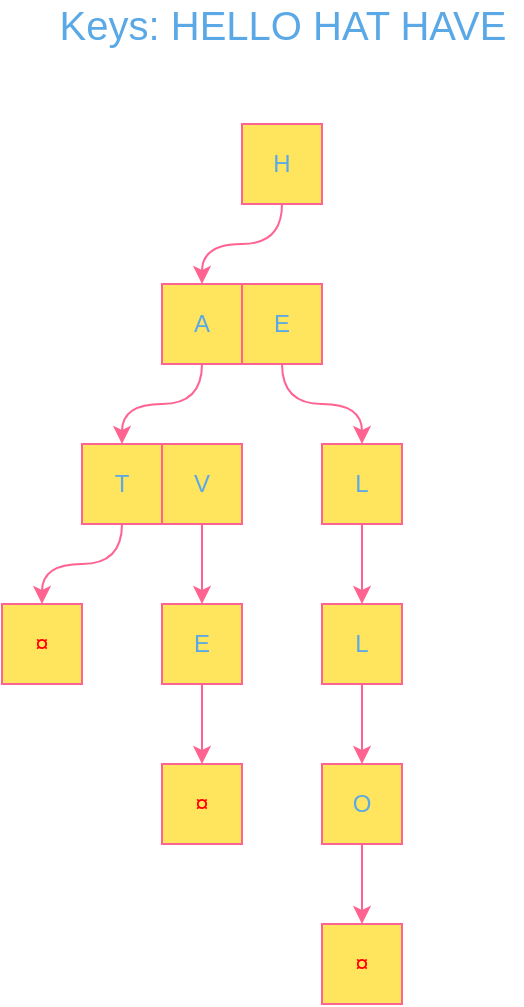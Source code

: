 <mxfile>
    <diagram id="8QzEBr8Oi5acE4tV4SWJ" name="trie">
        <mxGraphModel grid="1" gridSize="10" guides="1" tooltips="1" connect="1" arrows="1" page="1" fold="1" pageScale="1" pageWidth="1169" pageHeight="827" math="0" shadow="0">
            <root>
                <mxCell id="0"/>
                <mxCell id="1" parent="0"/>
                <mxCell id="17" style="edgeStyle=orthogonalEdgeStyle;rounded=0;orthogonalLoop=1;jettySize=auto;html=1;exitX=0.5;exitY=1;exitDx=0;exitDy=0;curved=1;strokeColor=#FF6392;fontColor=#5AA9E6;" edge="1" parent="1" source="3" target="4">
                    <mxGeometry relative="1" as="geometry"/>
                </mxCell>
                <mxCell id="3" value="H" style="whiteSpace=wrap;html=1;aspect=fixed;fillColor=#FFE45E;strokeColor=#FF6392;fontColor=#5AA9E6;" parent="1" vertex="1">
                    <mxGeometry x="575" y="170" width="40" height="40" as="geometry"/>
                </mxCell>
                <mxCell id="18" style="edgeStyle=orthogonalEdgeStyle;curved=1;rounded=0;orthogonalLoop=1;jettySize=auto;html=1;exitX=0.5;exitY=1;exitDx=0;exitDy=0;entryX=0.5;entryY=0;entryDx=0;entryDy=0;strokeColor=#FF6392;fontColor=#5AA9E6;" edge="1" parent="1" source="4" target="7">
                    <mxGeometry relative="1" as="geometry"/>
                </mxCell>
                <mxCell id="4" value="A" style="whiteSpace=wrap;html=1;aspect=fixed;fillColor=#FFE45E;strokeColor=#FF6392;fontColor=#5AA9E6;" parent="1" vertex="1">
                    <mxGeometry x="535" y="250" width="40" height="40" as="geometry"/>
                </mxCell>
                <mxCell id="19" style="edgeStyle=orthogonalEdgeStyle;curved=1;rounded=0;orthogonalLoop=1;jettySize=auto;html=1;exitX=0.5;exitY=1;exitDx=0;exitDy=0;entryX=0.5;entryY=0;entryDx=0;entryDy=0;strokeColor=#FF6392;fontColor=#5AA9E6;" edge="1" parent="1" source="5" target="11">
                    <mxGeometry relative="1" as="geometry"/>
                </mxCell>
                <mxCell id="5" value="E" style="whiteSpace=wrap;html=1;aspect=fixed;fillColor=#FFE45E;strokeColor=#FF6392;fontColor=#5AA9E6;" parent="1" vertex="1">
                    <mxGeometry x="575" y="250" width="40" height="40" as="geometry"/>
                </mxCell>
                <mxCell id="20" style="edgeStyle=orthogonalEdgeStyle;curved=1;rounded=0;orthogonalLoop=1;jettySize=auto;html=1;exitX=0.5;exitY=1;exitDx=0;exitDy=0;entryX=0.5;entryY=0;entryDx=0;entryDy=0;strokeColor=#FF6392;fontColor=#5AA9E6;" edge="1" parent="1" source="7" target="13">
                    <mxGeometry relative="1" as="geometry"/>
                </mxCell>
                <mxCell id="7" value="T" style="whiteSpace=wrap;html=1;aspect=fixed;fillColor=#FFE45E;strokeColor=#FF6392;fontColor=#5AA9E6;" parent="1" vertex="1">
                    <mxGeometry x="495" y="330" width="40" height="40" as="geometry"/>
                </mxCell>
                <mxCell id="21" style="edgeStyle=orthogonalEdgeStyle;curved=1;rounded=0;orthogonalLoop=1;jettySize=auto;html=1;exitX=0.5;exitY=1;exitDx=0;exitDy=0;entryX=0.5;entryY=0;entryDx=0;entryDy=0;strokeColor=#FF6392;fontColor=#5AA9E6;" edge="1" parent="1" source="8" target="14">
                    <mxGeometry relative="1" as="geometry"/>
                </mxCell>
                <mxCell id="8" value="V" style="whiteSpace=wrap;html=1;aspect=fixed;fillColor=#FFE45E;strokeColor=#FF6392;fontColor=#5AA9E6;" parent="1" vertex="1">
                    <mxGeometry x="535" y="330" width="40" height="40" as="geometry"/>
                </mxCell>
                <mxCell id="24" style="edgeStyle=orthogonalEdgeStyle;curved=1;rounded=0;orthogonalLoop=1;jettySize=auto;html=1;exitX=0.5;exitY=1;exitDx=0;exitDy=0;entryX=0.5;entryY=0;entryDx=0;entryDy=0;strokeColor=#FF6392;fontColor=#5AA9E6;" edge="1" parent="1" source="9" target="10">
                    <mxGeometry relative="1" as="geometry"/>
                </mxCell>
                <mxCell id="9" value="L" style="whiteSpace=wrap;html=1;aspect=fixed;fillColor=#FFE45E;strokeColor=#FF6392;fontColor=#5AA9E6;" parent="1" vertex="1">
                    <mxGeometry x="615" y="410" width="40" height="40" as="geometry"/>
                </mxCell>
                <mxCell id="25" style="edgeStyle=orthogonalEdgeStyle;curved=1;rounded=0;orthogonalLoop=1;jettySize=auto;html=1;exitX=0.5;exitY=1;exitDx=0;exitDy=0;entryX=0.5;entryY=0;entryDx=0;entryDy=0;strokeColor=#FF6392;fontColor=#5AA9E6;" edge="1" parent="1" source="10" target="12">
                    <mxGeometry relative="1" as="geometry"/>
                </mxCell>
                <mxCell id="10" value="O" style="whiteSpace=wrap;html=1;aspect=fixed;fillColor=#FFE45E;strokeColor=#FF6392;fontColor=#5AA9E6;" parent="1" vertex="1">
                    <mxGeometry x="615" y="490" width="40" height="40" as="geometry"/>
                </mxCell>
                <mxCell id="22" style="edgeStyle=orthogonalEdgeStyle;curved=1;rounded=0;orthogonalLoop=1;jettySize=auto;html=1;exitX=0.5;exitY=1;exitDx=0;exitDy=0;entryX=0.5;entryY=0;entryDx=0;entryDy=0;strokeColor=#FF6392;fontColor=#5AA9E6;" edge="1" parent="1" source="11" target="9">
                    <mxGeometry relative="1" as="geometry"/>
                </mxCell>
                <mxCell id="11" value="L" style="whiteSpace=wrap;html=1;aspect=fixed;fillColor=#FFE45E;strokeColor=#FF6392;fontColor=#5AA9E6;" parent="1" vertex="1">
                    <mxGeometry x="615" y="330" width="40" height="40" as="geometry"/>
                </mxCell>
                <mxCell id="12" value="&lt;font color=&quot;#ff0000&quot;&gt;¤&lt;/font&gt;" style="whiteSpace=wrap;html=1;aspect=fixed;fillColor=#FFE45E;strokeColor=#FF6392;fontColor=#5AA9E6;" parent="1" vertex="1">
                    <mxGeometry x="615" y="570" width="40" height="40" as="geometry"/>
                </mxCell>
                <mxCell id="13" value="&lt;font color=&quot;#ff0000&quot;&gt;¤&lt;/font&gt;" style="whiteSpace=wrap;html=1;aspect=fixed;fillColor=#FFE45E;strokeColor=#FF6392;fontColor=#5AA9E6;" parent="1" vertex="1">
                    <mxGeometry x="455" y="410" width="40" height="40" as="geometry"/>
                </mxCell>
                <mxCell id="23" style="edgeStyle=orthogonalEdgeStyle;curved=1;rounded=0;orthogonalLoop=1;jettySize=auto;html=1;exitX=0.5;exitY=1;exitDx=0;exitDy=0;entryX=0.5;entryY=0;entryDx=0;entryDy=0;strokeColor=#FF6392;fontColor=#5AA9E6;" edge="1" parent="1" source="14" target="15">
                    <mxGeometry relative="1" as="geometry"/>
                </mxCell>
                <mxCell id="14" value="E" style="whiteSpace=wrap;html=1;aspect=fixed;fillColor=#FFE45E;strokeColor=#FF6392;fontColor=#5AA9E6;" parent="1" vertex="1">
                    <mxGeometry x="535" y="410" width="40" height="40" as="geometry"/>
                </mxCell>
                <mxCell id="15" value="&lt;font color=&quot;#ff0000&quot;&gt;¤&lt;/font&gt;" style="whiteSpace=wrap;html=1;aspect=fixed;fillColor=#FFE45E;strokeColor=#FF6392;fontColor=#5AA9E6;" parent="1" vertex="1">
                    <mxGeometry x="535" y="490" width="40" height="40" as="geometry"/>
                </mxCell>
                <mxCell id="16" value="&lt;font style=&quot;font-size: 20px&quot;&gt;Keys: HELLO HAT HAVE&lt;/font&gt;" style="text;html=1;align=center;verticalAlign=middle;resizable=0;points=[];autosize=1;strokeColor=none;fontColor=#5AA9E6;" vertex="1" parent="1">
                    <mxGeometry x="475" y="110" width="240" height="20" as="geometry"/>
                </mxCell>
            </root>
        </mxGraphModel>
    </diagram>
    <diagram name="radix tree" id="Ir_SwzwIH1pRrlVCv00L">
        <mxGraphModel dx="785" dy="457" grid="1" gridSize="10" guides="1" tooltips="1" connect="1" arrows="1" fold="1" page="1" pageScale="1" pageWidth="1169" pageHeight="827" math="0" shadow="0">
            <root>
                <mxCell id="2_50EFkzS4RmKLeFmvxF-0"/>
                <mxCell id="2_50EFkzS4RmKLeFmvxF-1" parent="2_50EFkzS4RmKLeFmvxF-0"/>
                <mxCell id="2_50EFkzS4RmKLeFmvxF-2" style="edgeStyle=orthogonalEdgeStyle;rounded=0;orthogonalLoop=1;jettySize=auto;html=1;exitX=0.5;exitY=1;exitDx=0;exitDy=0;curved=1;strokeColor=#FF6392;fontColor=#5AA9E6;" edge="1" parent="2_50EFkzS4RmKLeFmvxF-1" source="2_50EFkzS4RmKLeFmvxF-3" target="2_50EFkzS4RmKLeFmvxF-5">
                    <mxGeometry relative="1" as="geometry"/>
                </mxCell>
                <mxCell id="2_50EFkzS4RmKLeFmvxF-3" value="H" style="whiteSpace=wrap;html=1;aspect=fixed;fillColor=#FFE45E;strokeColor=#FF6392;fontColor=#5AA9E6;" vertex="1" parent="2_50EFkzS4RmKLeFmvxF-1">
                    <mxGeometry x="575" y="170" width="40" height="40" as="geometry"/>
                </mxCell>
                <mxCell id="2_50EFkzS4RmKLeFmvxF-4" style="edgeStyle=orthogonalEdgeStyle;curved=1;rounded=0;orthogonalLoop=1;jettySize=auto;html=1;exitX=0.5;exitY=1;exitDx=0;exitDy=0;entryX=0.5;entryY=0;entryDx=0;entryDy=0;strokeColor=#FF6392;fontColor=#5AA9E6;" edge="1" parent="2_50EFkzS4RmKLeFmvxF-1" source="2_50EFkzS4RmKLeFmvxF-5" target="2_50EFkzS4RmKLeFmvxF-9">
                    <mxGeometry relative="1" as="geometry"/>
                </mxCell>
                <mxCell id="2_50EFkzS4RmKLeFmvxF-5" value="A" style="whiteSpace=wrap;html=1;aspect=fixed;fillColor=#FFE45E;strokeColor=#FF6392;fontColor=#5AA9E6;" vertex="1" parent="2_50EFkzS4RmKLeFmvxF-1">
                    <mxGeometry x="535" y="250" width="40" height="40" as="geometry"/>
                </mxCell>
                <mxCell id="2_50EFkzS4RmKLeFmvxF-24" style="edgeStyle=orthogonalEdgeStyle;curved=0;rounded=1;sketch=0;orthogonalLoop=1;jettySize=auto;html=1;exitX=1;exitY=0.5;exitDx=0;exitDy=0;entryX=0;entryY=0.5;entryDx=0;entryDy=0;fontColor=#5AA9E6;strokeColor=#FF6392;fillColor=#FFE45E;" edge="1" parent="2_50EFkzS4RmKLeFmvxF-1" source="2_50EFkzS4RmKLeFmvxF-7" target="2_50EFkzS4RmKLeFmvxF-18">
                    <mxGeometry relative="1" as="geometry"/>
                </mxCell>
                <mxCell id="2_50EFkzS4RmKLeFmvxF-7" value="ELLO" style="whiteSpace=wrap;html=1;aspect=fixed;fillColor=#FFE45E;strokeColor=#FF6392;fontColor=#5AA9E6;" vertex="1" parent="2_50EFkzS4RmKLeFmvxF-1">
                    <mxGeometry x="575" y="250" width="40" height="40" as="geometry"/>
                </mxCell>
                <mxCell id="2_50EFkzS4RmKLeFmvxF-8" style="edgeStyle=orthogonalEdgeStyle;curved=1;rounded=0;orthogonalLoop=1;jettySize=auto;html=1;exitX=0.5;exitY=1;exitDx=0;exitDy=0;entryX=0.5;entryY=0;entryDx=0;entryDy=0;strokeColor=#FF6392;fontColor=#5AA9E6;" edge="1" parent="2_50EFkzS4RmKLeFmvxF-1" source="2_50EFkzS4RmKLeFmvxF-9" target="2_50EFkzS4RmKLeFmvxF-19">
                    <mxGeometry relative="1" as="geometry"/>
                </mxCell>
                <mxCell id="2_50EFkzS4RmKLeFmvxF-9" value="T" style="whiteSpace=wrap;html=1;aspect=fixed;fillColor=#FFE45E;strokeColor=#FF6392;fontColor=#5AA9E6;" vertex="1" parent="2_50EFkzS4RmKLeFmvxF-1">
                    <mxGeometry x="495" y="330" width="40" height="40" as="geometry"/>
                </mxCell>
                <mxCell id="2_50EFkzS4RmKLeFmvxF-25" style="edgeStyle=orthogonalEdgeStyle;curved=0;rounded=1;sketch=0;orthogonalLoop=1;jettySize=auto;html=1;exitX=1;exitY=0.5;exitDx=0;exitDy=0;entryX=0;entryY=0.5;entryDx=0;entryDy=0;fontColor=#5AA9E6;strokeColor=#FF6392;fillColor=#FFE45E;" edge="1" parent="2_50EFkzS4RmKLeFmvxF-1" source="2_50EFkzS4RmKLeFmvxF-11" target="2_50EFkzS4RmKLeFmvxF-22">
                    <mxGeometry relative="1" as="geometry"/>
                </mxCell>
                <mxCell id="2_50EFkzS4RmKLeFmvxF-11" value="VE" style="whiteSpace=wrap;html=1;aspect=fixed;fillColor=#FFE45E;strokeColor=#FF6392;fontColor=#5AA9E6;" vertex="1" parent="2_50EFkzS4RmKLeFmvxF-1">
                    <mxGeometry x="535" y="330" width="40" height="40" as="geometry"/>
                </mxCell>
                <mxCell id="2_50EFkzS4RmKLeFmvxF-18" value="&lt;font color=&quot;#ff0000&quot;&gt;¤&lt;/font&gt;" style="whiteSpace=wrap;html=1;aspect=fixed;fillColor=#FFE45E;strokeColor=#FF6392;fontColor=#5AA9E6;" vertex="1" parent="2_50EFkzS4RmKLeFmvxF-1">
                    <mxGeometry x="640" y="250" width="40" height="40" as="geometry"/>
                </mxCell>
                <mxCell id="2_50EFkzS4RmKLeFmvxF-19" value="&lt;font color=&quot;#ff0000&quot;&gt;¤&lt;/font&gt;" style="whiteSpace=wrap;html=1;aspect=fixed;fillColor=#FFE45E;strokeColor=#FF6392;fontColor=#5AA9E6;" vertex="1" parent="2_50EFkzS4RmKLeFmvxF-1">
                    <mxGeometry x="495" y="400" width="40" height="40" as="geometry"/>
                </mxCell>
                <mxCell id="2_50EFkzS4RmKLeFmvxF-22" value="&lt;font color=&quot;#ff0000&quot;&gt;¤&lt;/font&gt;" style="whiteSpace=wrap;html=1;aspect=fixed;fillColor=#FFE45E;strokeColor=#FF6392;fontColor=#5AA9E6;" vertex="1" parent="2_50EFkzS4RmKLeFmvxF-1">
                    <mxGeometry x="600" y="330" width="40" height="40" as="geometry"/>
                </mxCell>
                <mxCell id="2_50EFkzS4RmKLeFmvxF-23" value="&lt;font style=&quot;font-size: 20px&quot;&gt;Keys: HELLO HAT HAVE&lt;/font&gt;" style="text;html=1;align=center;verticalAlign=middle;resizable=0;points=[];autosize=1;strokeColor=none;fontColor=#5AA9E6;" vertex="1" parent="2_50EFkzS4RmKLeFmvxF-1">
                    <mxGeometry x="475" y="110" width="240" height="20" as="geometry"/>
                </mxCell>
            </root>
        </mxGraphModel>
    </diagram>
</mxfile>
